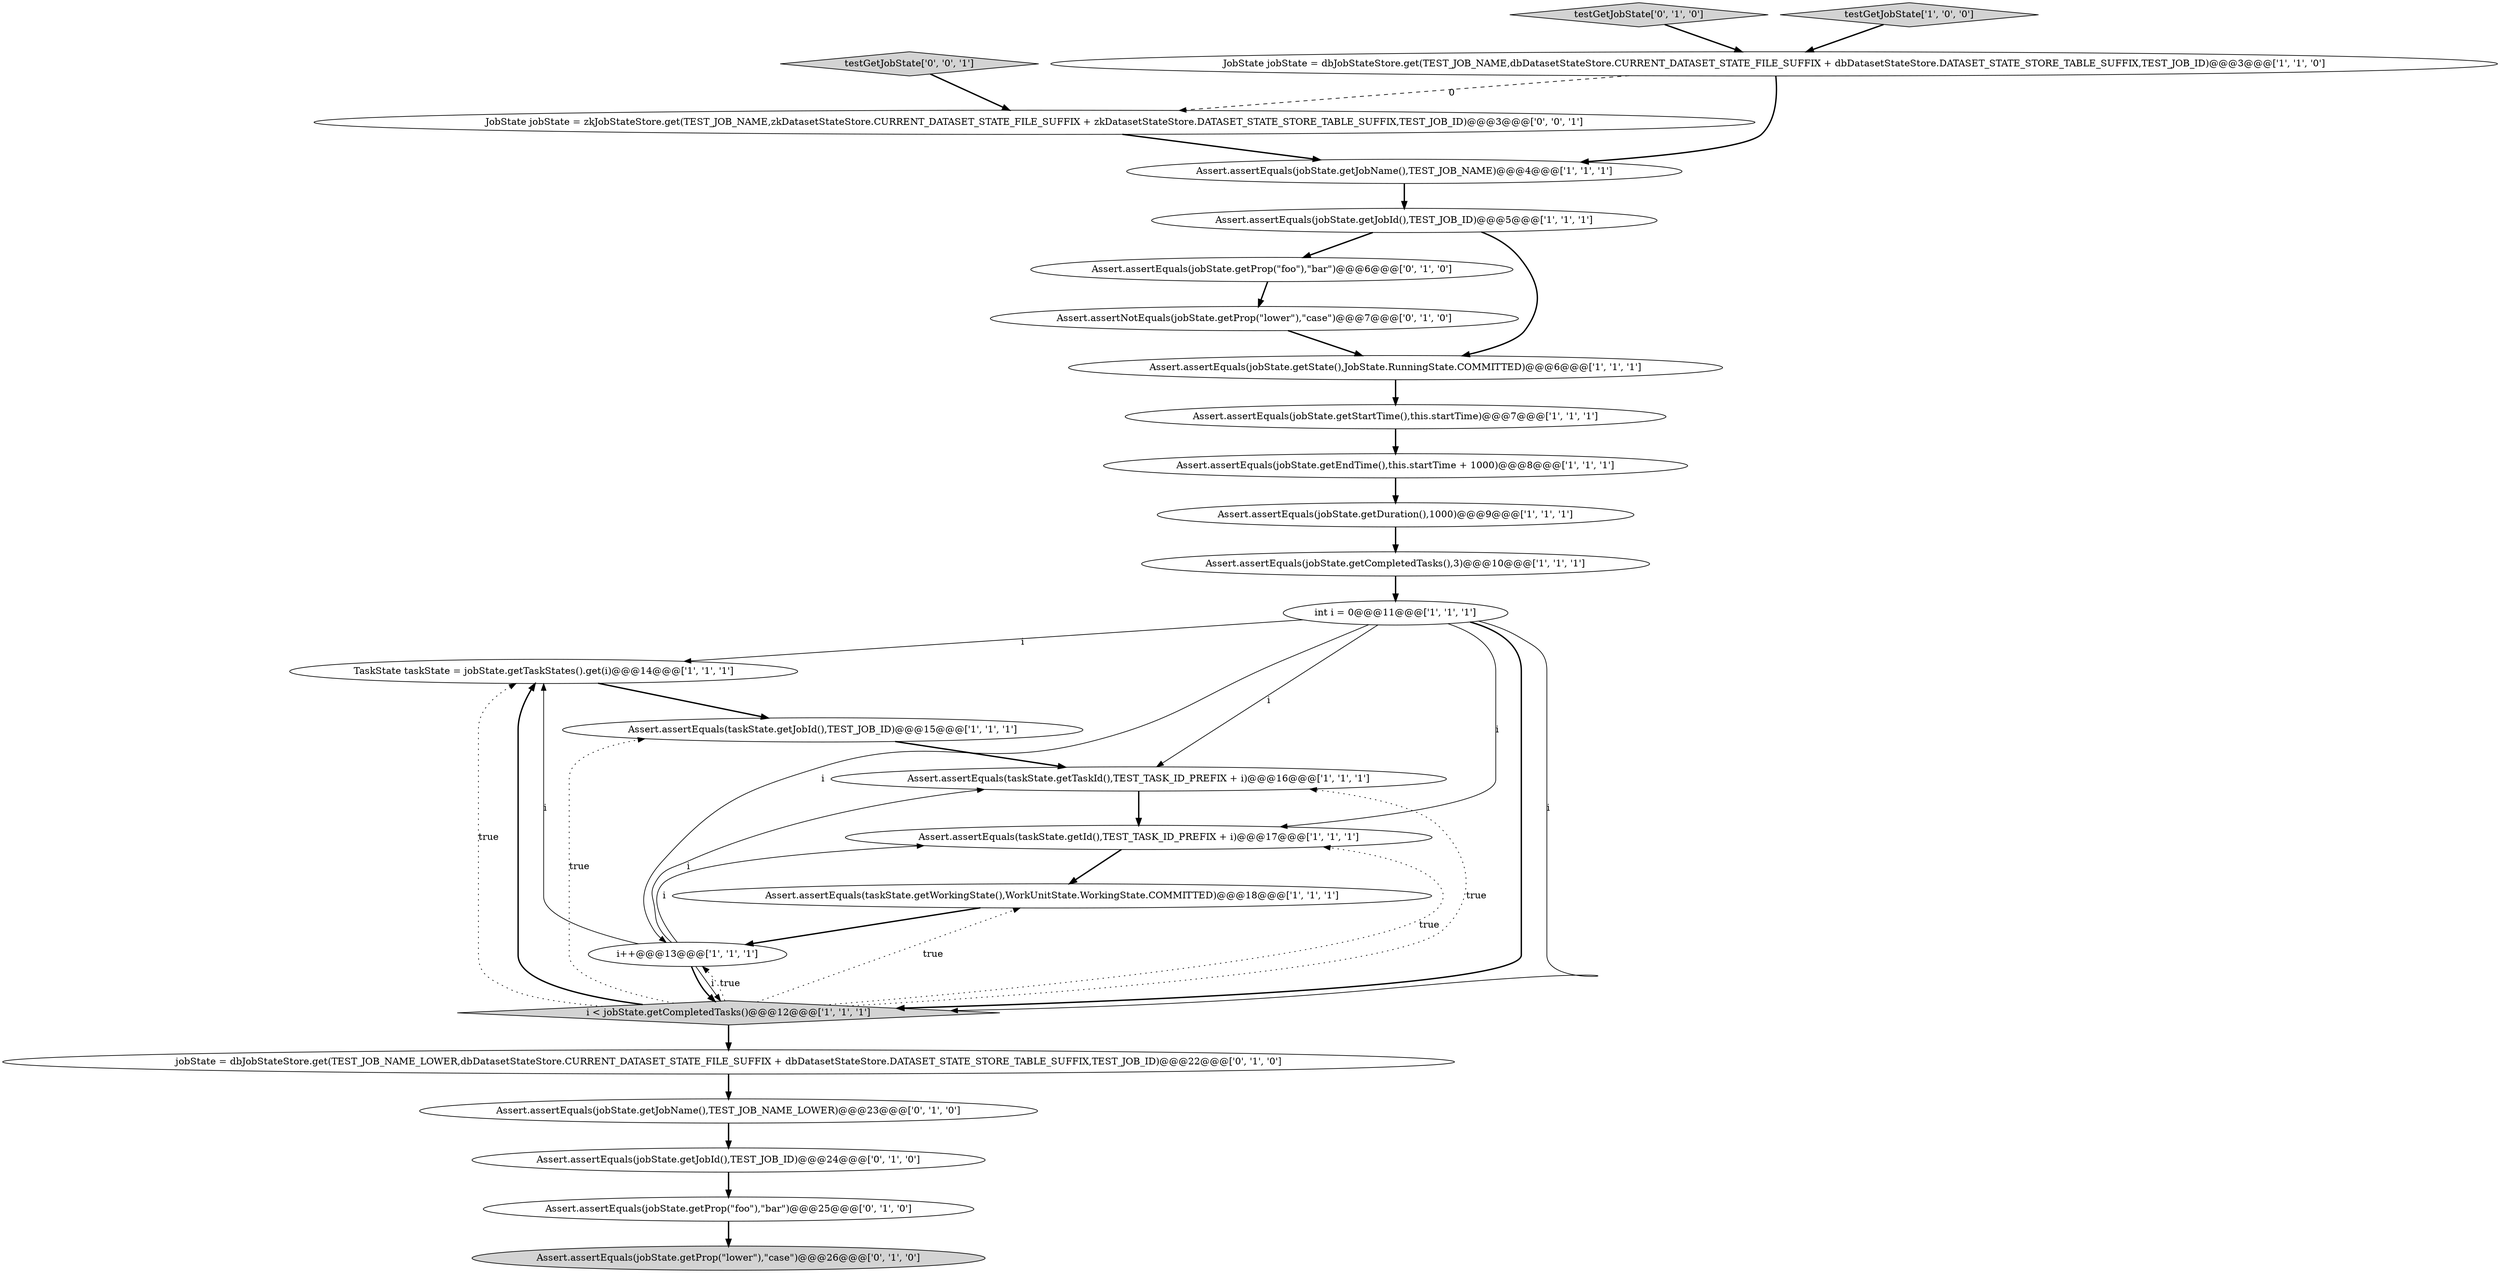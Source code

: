 digraph {
23 [style = filled, label = "Assert.assertNotEquals(jobState.getProp(\"lower\"),\"case\")@@@7@@@['0', '1', '0']", fillcolor = white, shape = ellipse image = "AAA1AAABBB2BBB"];
18 [style = filled, label = "Assert.assertEquals(jobState.getProp(\"foo\"),\"bar\")@@@6@@@['0', '1', '0']", fillcolor = white, shape = ellipse image = "AAA1AAABBB2BBB"];
13 [style = filled, label = "Assert.assertEquals(jobState.getStartTime(),this.startTime)@@@7@@@['1', '1', '1']", fillcolor = white, shape = ellipse image = "AAA0AAABBB1BBB"];
2 [style = filled, label = "Assert.assertEquals(jobState.getDuration(),1000)@@@9@@@['1', '1', '1']", fillcolor = white, shape = ellipse image = "AAA0AAABBB1BBB"];
15 [style = filled, label = "TaskState taskState = jobState.getTaskStates().get(i)@@@14@@@['1', '1', '1']", fillcolor = white, shape = ellipse image = "AAA0AAABBB1BBB"];
5 [style = filled, label = "Assert.assertEquals(taskState.getWorkingState(),WorkUnitState.WorkingState.COMMITTED)@@@18@@@['1', '1', '1']", fillcolor = white, shape = ellipse image = "AAA0AAABBB1BBB"];
17 [style = filled, label = "jobState = dbJobStateStore.get(TEST_JOB_NAME_LOWER,dbDatasetStateStore.CURRENT_DATASET_STATE_FILE_SUFFIX + dbDatasetStateStore.DATASET_STATE_STORE_TABLE_SUFFIX,TEST_JOB_ID)@@@22@@@['0', '1', '0']", fillcolor = white, shape = ellipse image = "AAA1AAABBB2BBB"];
19 [style = filled, label = "Assert.assertEquals(jobState.getJobName(),TEST_JOB_NAME_LOWER)@@@23@@@['0', '1', '0']", fillcolor = white, shape = ellipse image = "AAA1AAABBB2BBB"];
11 [style = filled, label = "Assert.assertEquals(jobState.getJobName(),TEST_JOB_NAME)@@@4@@@['1', '1', '1']", fillcolor = white, shape = ellipse image = "AAA0AAABBB1BBB"];
26 [style = filled, label = "testGetJobState['0', '0', '1']", fillcolor = lightgray, shape = diamond image = "AAA0AAABBB3BBB"];
20 [style = filled, label = "Assert.assertEquals(jobState.getProp(\"lower\"),\"case\")@@@26@@@['0', '1', '0']", fillcolor = lightgray, shape = ellipse image = "AAA1AAABBB2BBB"];
10 [style = filled, label = "JobState jobState = dbJobStateStore.get(TEST_JOB_NAME,dbDatasetStateStore.CURRENT_DATASET_STATE_FILE_SUFFIX + dbDatasetStateStore.DATASET_STATE_STORE_TABLE_SUFFIX,TEST_JOB_ID)@@@3@@@['1', '1', '0']", fillcolor = white, shape = ellipse image = "AAA0AAABBB1BBB"];
1 [style = filled, label = "Assert.assertEquals(jobState.getJobId(),TEST_JOB_ID)@@@5@@@['1', '1', '1']", fillcolor = white, shape = ellipse image = "AAA0AAABBB1BBB"];
3 [style = filled, label = "Assert.assertEquals(jobState.getEndTime(),this.startTime + 1000)@@@8@@@['1', '1', '1']", fillcolor = white, shape = ellipse image = "AAA0AAABBB1BBB"];
24 [style = filled, label = "testGetJobState['0', '1', '0']", fillcolor = lightgray, shape = diamond image = "AAA0AAABBB2BBB"];
12 [style = filled, label = "Assert.assertEquals(taskState.getTaskId(),TEST_TASK_ID_PREFIX + i)@@@16@@@['1', '1', '1']", fillcolor = white, shape = ellipse image = "AAA0AAABBB1BBB"];
0 [style = filled, label = "Assert.assertEquals(taskState.getJobId(),TEST_JOB_ID)@@@15@@@['1', '1', '1']", fillcolor = white, shape = ellipse image = "AAA0AAABBB1BBB"];
21 [style = filled, label = "Assert.assertEquals(jobState.getJobId(),TEST_JOB_ID)@@@24@@@['0', '1', '0']", fillcolor = white, shape = ellipse image = "AAA1AAABBB2BBB"];
22 [style = filled, label = "Assert.assertEquals(jobState.getProp(\"foo\"),\"bar\")@@@25@@@['0', '1', '0']", fillcolor = white, shape = ellipse image = "AAA1AAABBB2BBB"];
6 [style = filled, label = "Assert.assertEquals(jobState.getState(),JobState.RunningState.COMMITTED)@@@6@@@['1', '1', '1']", fillcolor = white, shape = ellipse image = "AAA0AAABBB1BBB"];
25 [style = filled, label = "JobState jobState = zkJobStateStore.get(TEST_JOB_NAME,zkDatasetStateStore.CURRENT_DATASET_STATE_FILE_SUFFIX + zkDatasetStateStore.DATASET_STATE_STORE_TABLE_SUFFIX,TEST_JOB_ID)@@@3@@@['0', '0', '1']", fillcolor = white, shape = ellipse image = "AAA0AAABBB3BBB"];
8 [style = filled, label = "testGetJobState['1', '0', '0']", fillcolor = lightgray, shape = diamond image = "AAA0AAABBB1BBB"];
9 [style = filled, label = "int i = 0@@@11@@@['1', '1', '1']", fillcolor = white, shape = ellipse image = "AAA0AAABBB1BBB"];
7 [style = filled, label = "Assert.assertEquals(jobState.getCompletedTasks(),3)@@@10@@@['1', '1', '1']", fillcolor = white, shape = ellipse image = "AAA0AAABBB1BBB"];
16 [style = filled, label = "Assert.assertEquals(taskState.getId(),TEST_TASK_ID_PREFIX + i)@@@17@@@['1', '1', '1']", fillcolor = white, shape = ellipse image = "AAA0AAABBB1BBB"];
4 [style = filled, label = "i < jobState.getCompletedTasks()@@@12@@@['1', '1', '1']", fillcolor = lightgray, shape = diamond image = "AAA0AAABBB1BBB"];
14 [style = filled, label = "i++@@@13@@@['1', '1', '1']", fillcolor = white, shape = ellipse image = "AAA0AAABBB1BBB"];
14->16 [style = solid, label="i"];
5->14 [style = bold, label=""];
9->12 [style = solid, label="i"];
9->14 [style = solid, label="i"];
21->22 [style = bold, label=""];
9->4 [style = bold, label=""];
9->16 [style = solid, label="i"];
4->16 [style = dotted, label="true"];
3->2 [style = bold, label=""];
2->7 [style = bold, label=""];
4->12 [style = dotted, label="true"];
10->25 [style = dashed, label="0"];
7->9 [style = bold, label=""];
17->19 [style = bold, label=""];
9->15 [style = solid, label="i"];
6->13 [style = bold, label=""];
11->1 [style = bold, label=""];
10->11 [style = bold, label=""];
1->18 [style = bold, label=""];
4->17 [style = bold, label=""];
22->20 [style = bold, label=""];
14->15 [style = solid, label="i"];
24->10 [style = bold, label=""];
1->6 [style = bold, label=""];
14->4 [style = solid, label="i"];
4->0 [style = dotted, label="true"];
12->16 [style = bold, label=""];
25->11 [style = bold, label=""];
9->4 [style = solid, label="i"];
19->21 [style = bold, label=""];
26->25 [style = bold, label=""];
15->0 [style = bold, label=""];
23->6 [style = bold, label=""];
4->15 [style = dotted, label="true"];
0->12 [style = bold, label=""];
14->12 [style = solid, label="i"];
4->14 [style = dotted, label="true"];
16->5 [style = bold, label=""];
13->3 [style = bold, label=""];
4->5 [style = dotted, label="true"];
14->4 [style = bold, label=""];
4->15 [style = bold, label=""];
8->10 [style = bold, label=""];
18->23 [style = bold, label=""];
}
